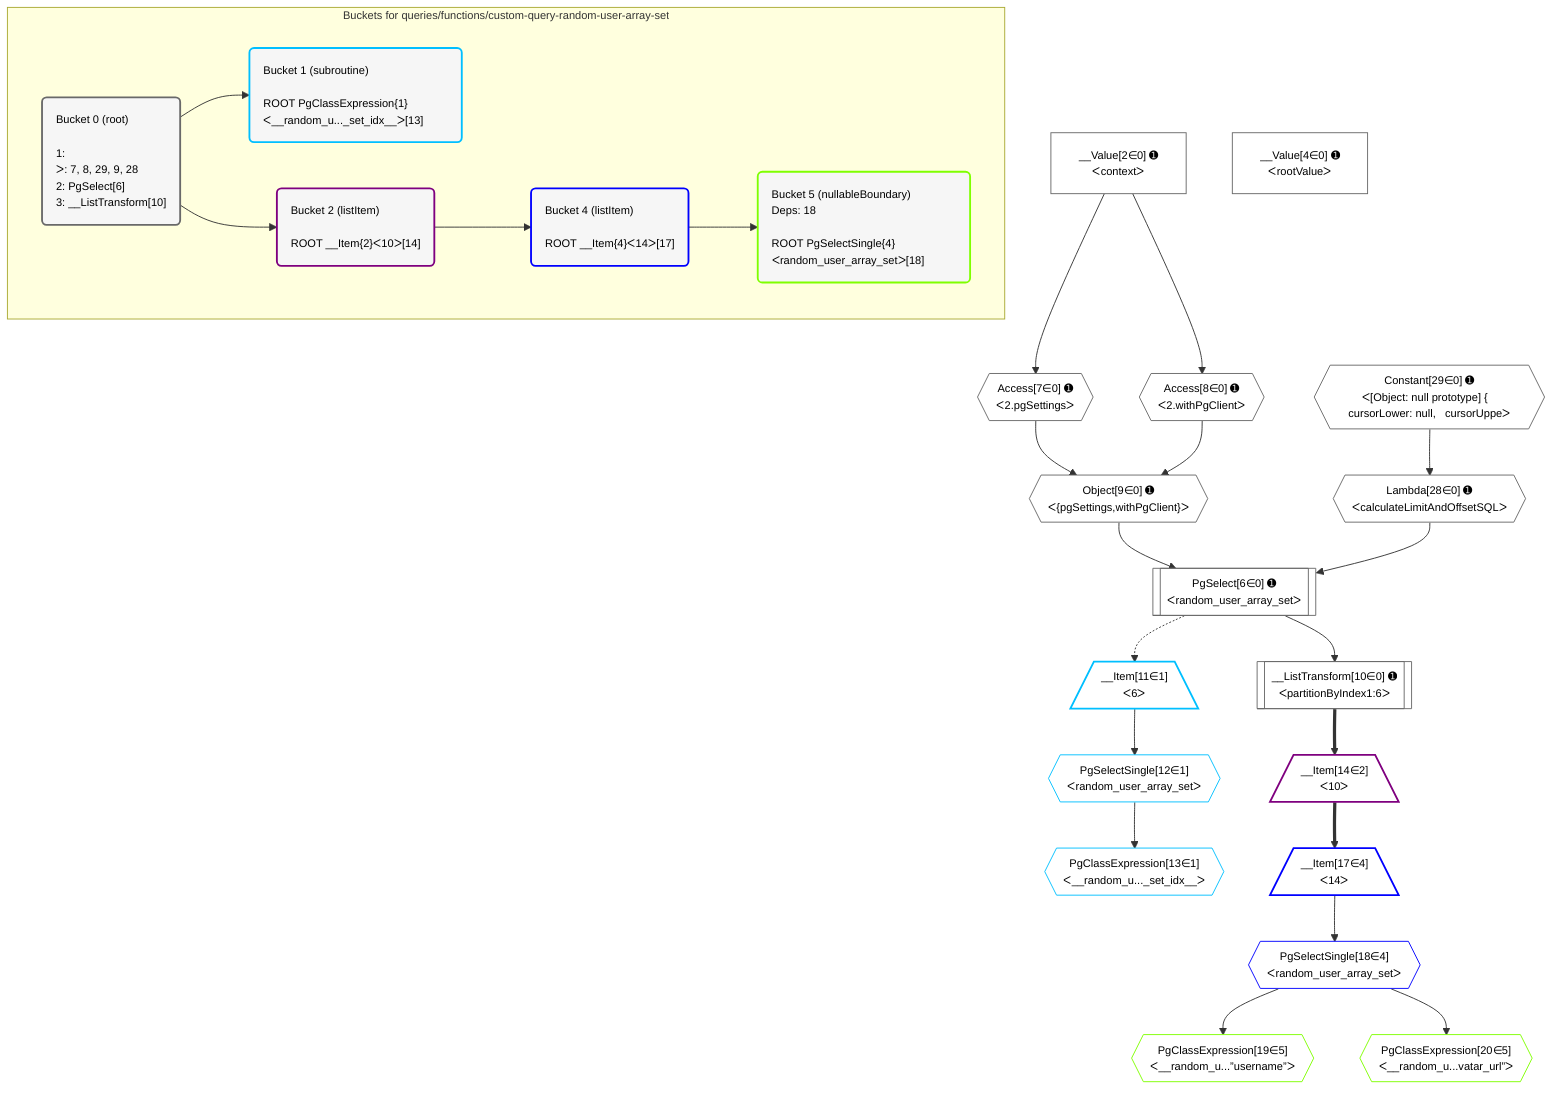 %%{init: {'themeVariables': { 'fontSize': '12px'}}}%%
graph TD
    classDef path fill:#eee,stroke:#000,color:#000
    classDef plan fill:#fff,stroke-width:1px,color:#000
    classDef itemplan fill:#fff,stroke-width:2px,color:#000
    classDef unbatchedplan fill:#dff,stroke-width:1px,color:#000
    classDef sideeffectplan fill:#fcc,stroke-width:2px,color:#000
    classDef bucket fill:#f6f6f6,color:#000,stroke-width:2px,text-align:left


    %% plan dependencies
    PgSelect6[["PgSelect[6∈0] ➊<br />ᐸrandom_user_array_setᐳ"]]:::plan
    Object9{{"Object[9∈0] ➊<br />ᐸ{pgSettings,withPgClient}ᐳ"}}:::plan
    Lambda28{{"Lambda[28∈0] ➊<br />ᐸcalculateLimitAndOffsetSQLᐳ"}}:::plan
    Object9 & Lambda28 --> PgSelect6
    Access7{{"Access[7∈0] ➊<br />ᐸ2.pgSettingsᐳ"}}:::plan
    Access8{{"Access[8∈0] ➊<br />ᐸ2.withPgClientᐳ"}}:::plan
    Access7 & Access8 --> Object9
    __Value2["__Value[2∈0] ➊<br />ᐸcontextᐳ"]:::plan
    __Value2 --> Access7
    __Value2 --> Access8
    __ListTransform10[["__ListTransform[10∈0] ➊<br />ᐸpartitionByIndex1:6ᐳ"]]:::plan
    PgSelect6 --> __ListTransform10
    Constant29{{"Constant[29∈0] ➊<br />ᐸ[Object: null prototype] {   cursorLower: null,   cursorUppeᐳ"}}:::plan
    Constant29 --> Lambda28
    __Value4["__Value[4∈0] ➊<br />ᐸrootValueᐳ"]:::plan
    __Item11[/"__Item[11∈1]<br />ᐸ6ᐳ"\]:::itemplan
    PgSelect6 -.-> __Item11
    PgSelectSingle12{{"PgSelectSingle[12∈1]<br />ᐸrandom_user_array_setᐳ"}}:::plan
    __Item11 --> PgSelectSingle12
    PgClassExpression13{{"PgClassExpression[13∈1]<br />ᐸ__random_u..._set_idx__ᐳ"}}:::plan
    PgSelectSingle12 --> PgClassExpression13
    __Item14[/"__Item[14∈2]<br />ᐸ10ᐳ"\]:::itemplan
    __ListTransform10 ==> __Item14
    __Item17[/"__Item[17∈4]<br />ᐸ14ᐳ"\]:::itemplan
    __Item14 ==> __Item17
    PgSelectSingle18{{"PgSelectSingle[18∈4]<br />ᐸrandom_user_array_setᐳ"}}:::plan
    __Item17 --> PgSelectSingle18
    PgClassExpression19{{"PgClassExpression[19∈5]<br />ᐸ__random_u...”username”ᐳ"}}:::plan
    PgSelectSingle18 --> PgClassExpression19
    PgClassExpression20{{"PgClassExpression[20∈5]<br />ᐸ__random_u...vatar_url”ᐳ"}}:::plan
    PgSelectSingle18 --> PgClassExpression20

    %% define steps

    subgraph "Buckets for queries/functions/custom-query-random-user-array-set"
    Bucket0("Bucket 0 (root)<br /><br />1: <br />ᐳ: 7, 8, 29, 9, 28<br />2: PgSelect[6]<br />3: __ListTransform[10]"):::bucket
    classDef bucket0 stroke:#696969
    class Bucket0,__Value2,__Value4,PgSelect6,Access7,Access8,Object9,__ListTransform10,Lambda28,Constant29 bucket0
    Bucket1("Bucket 1 (subroutine)<br /><br />ROOT PgClassExpression{1}ᐸ__random_u..._set_idx__ᐳ[13]"):::bucket
    classDef bucket1 stroke:#00bfff
    class Bucket1,__Item11,PgSelectSingle12,PgClassExpression13 bucket1
    Bucket2("Bucket 2 (listItem)<br /><br />ROOT __Item{2}ᐸ10ᐳ[14]"):::bucket
    classDef bucket2 stroke:#7f007f
    class Bucket2,__Item14 bucket2
    Bucket4("Bucket 4 (listItem)<br /><br />ROOT __Item{4}ᐸ14ᐳ[17]"):::bucket
    classDef bucket4 stroke:#0000ff
    class Bucket4,__Item17,PgSelectSingle18 bucket4
    Bucket5("Bucket 5 (nullableBoundary)<br />Deps: 18<br /><br />ROOT PgSelectSingle{4}ᐸrandom_user_array_setᐳ[18]"):::bucket
    classDef bucket5 stroke:#7fff00
    class Bucket5,PgClassExpression19,PgClassExpression20 bucket5
    Bucket0 --> Bucket1 & Bucket2
    Bucket2 --> Bucket4
    Bucket4 --> Bucket5
    end